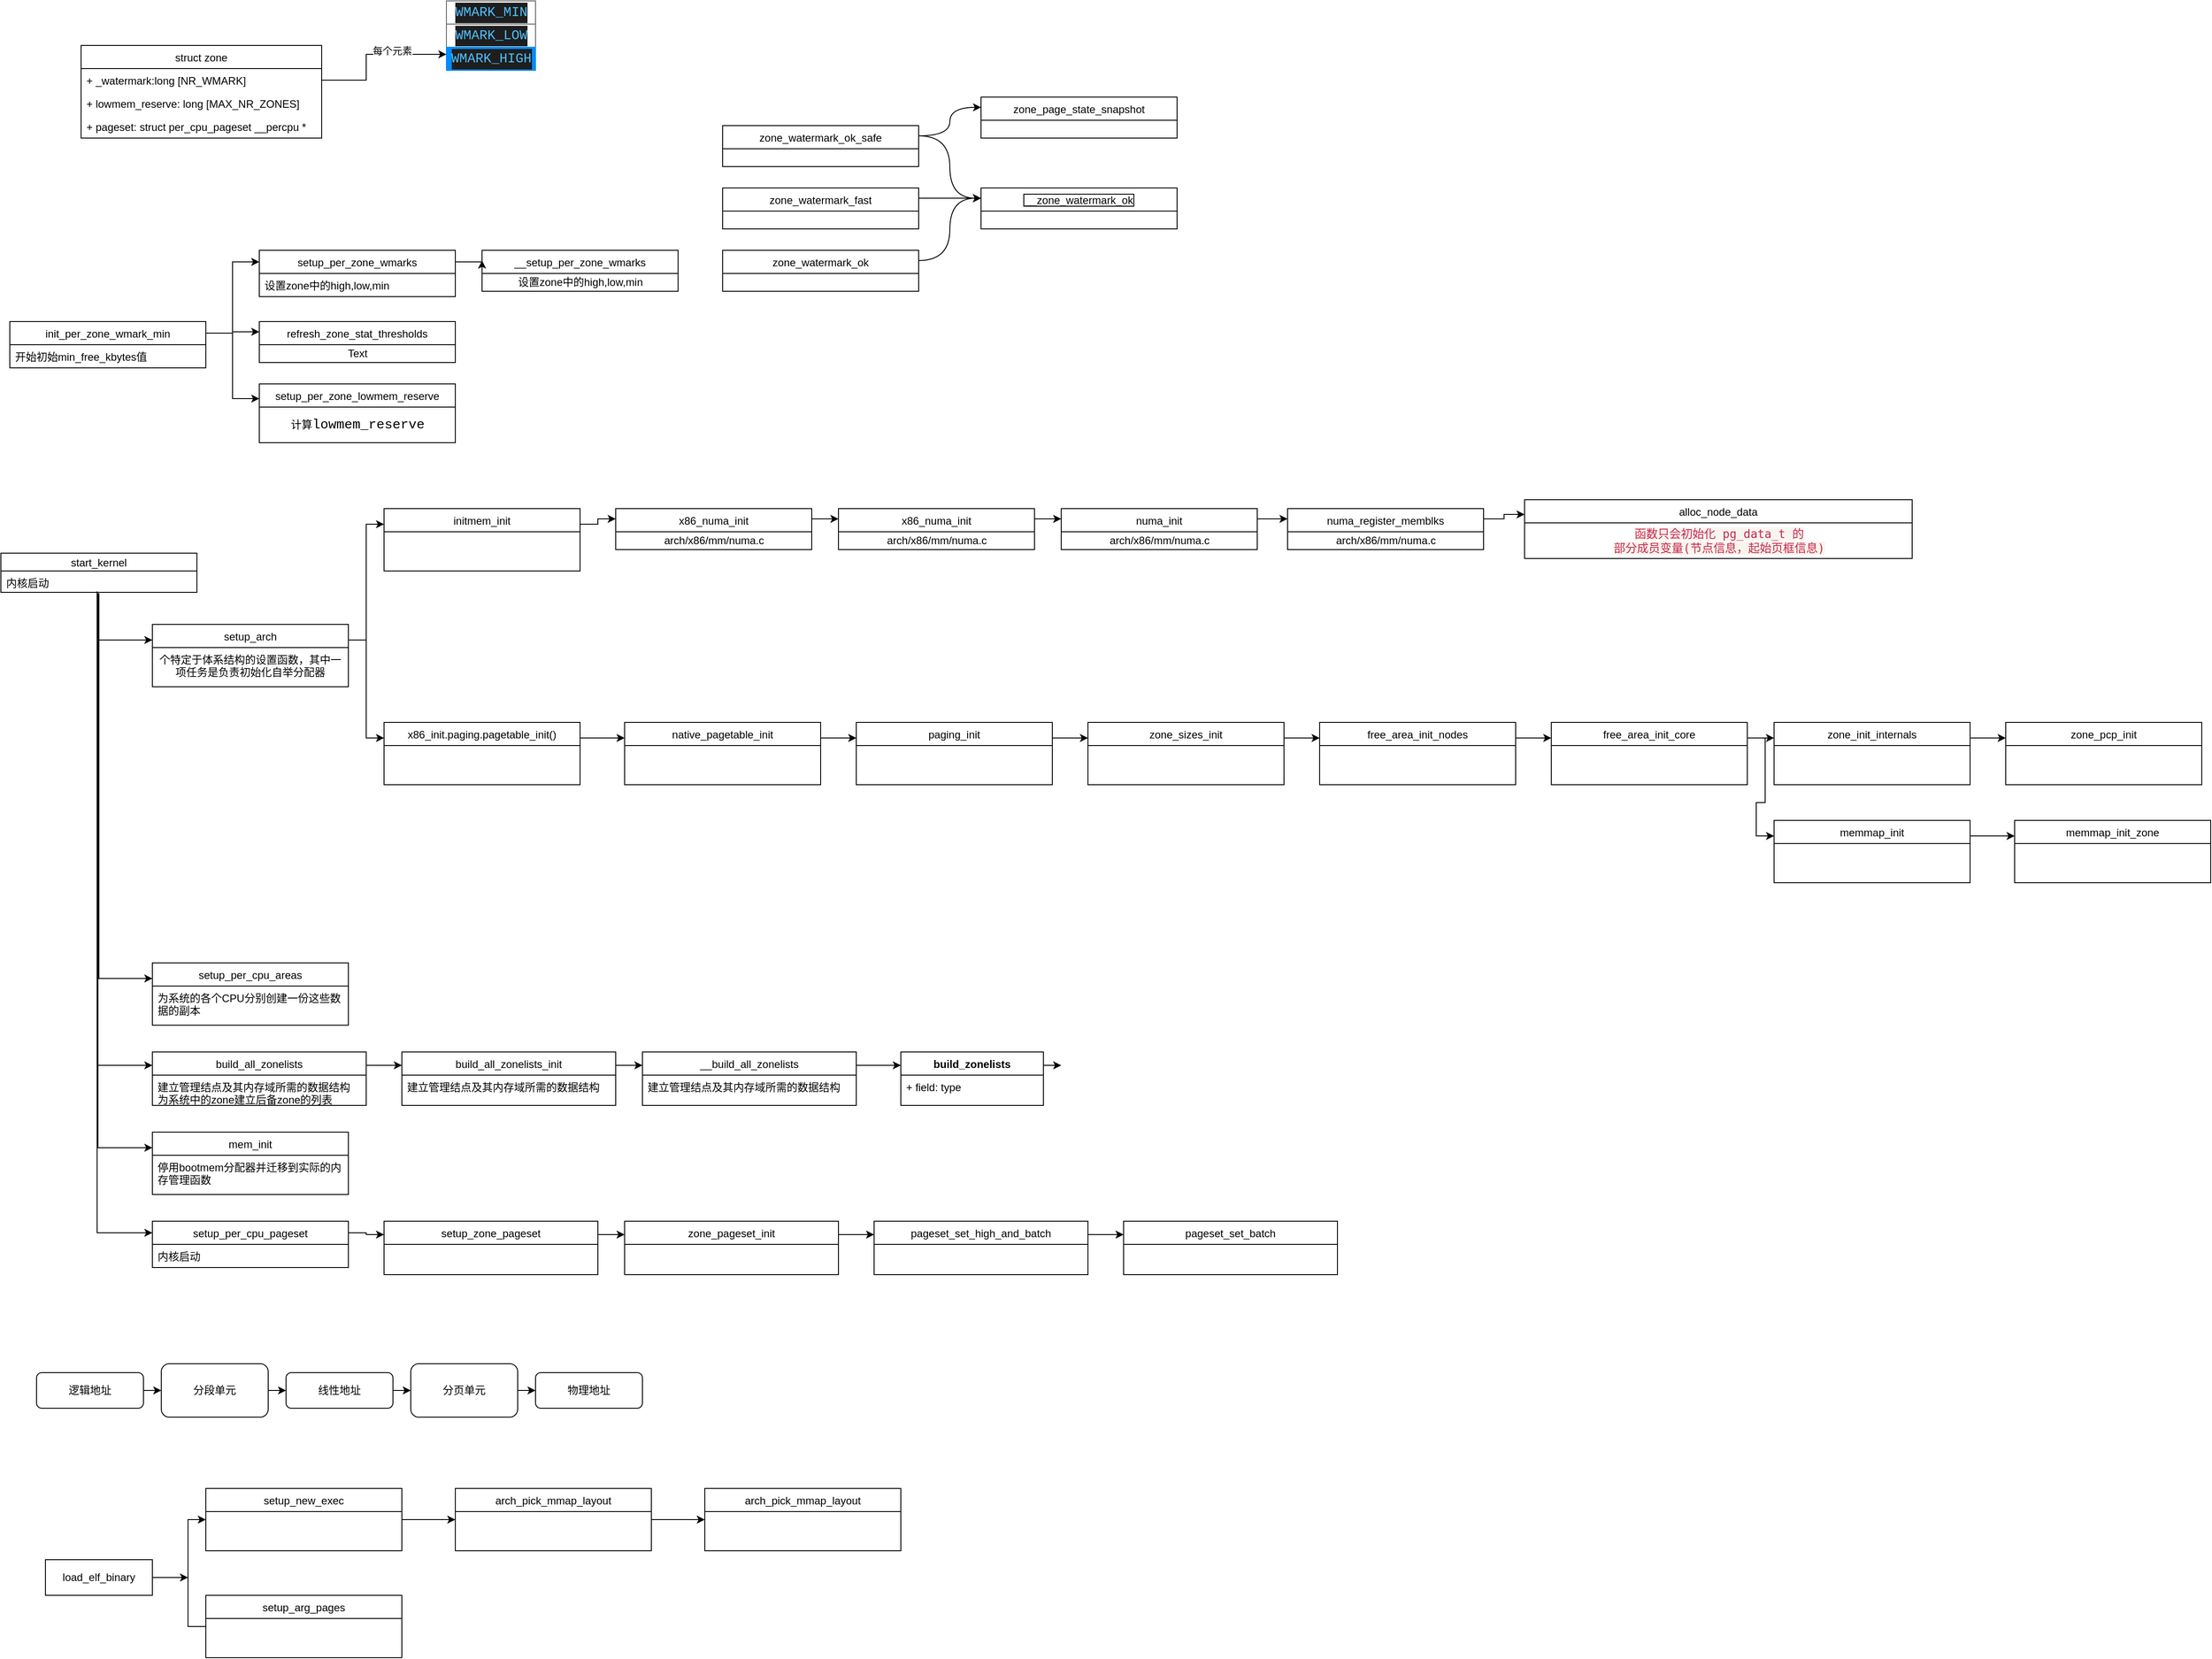 <mxfile version="13.10.2" type="github">
  <diagram id="6hGFLwfOUW9BJ-s0fimq" name="Page-1">
    <mxGraphModel dx="1725" dy="639" grid="1" gridSize="10" guides="1" tooltips="1" connect="1" arrows="1" fold="1" page="1" pageScale="1" pageWidth="827" pageHeight="1169" math="0" shadow="0">
      <root>
        <mxCell id="0" />
        <mxCell id="1" parent="0" />
        <mxCell id="3" value="&lt;meta http-equiv=&quot;Content-Type&quot; content=&quot;text/html; charset=utf-8&quot;&gt;&#xa;  &lt;title&gt;&lt;/title&gt;&#xa; &#xa; &#xa;  &lt;div class=&quot;page&quot; title=&quot;Page 127&quot;&gt;&#xa;   &#xa;   &#xa;  &lt;/div&gt;" style="text;whiteSpace=wrap;html=1;" parent="1" vertex="1">
          <mxGeometry x="300" y="340" width="30" height="110" as="geometry" />
        </mxCell>
        <mxCell id="92" value="" style="strokeWidth=1;shadow=0;dashed=0;align=center;html=1;shape=mxgraph.mockup.containers.rrect;rSize=0;strokeColor=#666666;" parent="1" vertex="1">
          <mxGeometry x="490" y="70" width="100" height="76" as="geometry" />
        </mxCell>
        <mxCell id="93" value="&lt;div style=&quot;color: rgb(212 , 212 , 212) ; background-color: rgb(30 , 30 , 30) ; font-family: &amp;#34;menlo&amp;#34; , &amp;#34;monaco&amp;#34; , &amp;#34;courier new&amp;#34; , monospace ; font-weight: normal ; font-size: 15px ; line-height: 23px&quot;&gt;&lt;span style=&quot;color: #4fc1ff&quot;&gt;WMARK_MIN&lt;/span&gt;&lt;/div&gt;" style="strokeColor=inherit;fillColor=inherit;gradientColor=inherit;strokeWidth=1;shadow=0;dashed=0;align=center;html=1;shape=mxgraph.mockup.containers.rrect;rSize=0;fontSize=17;fontColor=#666666;fontStyle=1;resizeWidth=1;" parent="92" vertex="1">
          <mxGeometry width="100" height="26" relative="1" as="geometry" />
        </mxCell>
        <mxCell id="94" value="&lt;div style=&quot;color: rgb(212 , 212 , 212) ; background-color: rgb(30 , 30 , 30) ; font-family: &amp;#34;menlo&amp;#34; , &amp;#34;monaco&amp;#34; , &amp;#34;courier new&amp;#34; , monospace ; font-weight: normal ; font-size: 15px ; line-height: 23px&quot;&gt;&lt;span style=&quot;color: #4fc1ff&quot;&gt;WMARK_LOW&lt;/span&gt;&lt;/div&gt;" style="strokeColor=inherit;fillColor=inherit;gradientColor=inherit;strokeWidth=1;shadow=0;dashed=0;align=center;html=1;shape=mxgraph.mockup.containers.rrect;rSize=0;fontSize=17;fontColor=#666666;fontStyle=1;resizeWidth=1;" parent="92" vertex="1">
          <mxGeometry width="100" height="26" relative="1" as="geometry">
            <mxPoint y="26" as="offset" />
          </mxGeometry>
        </mxCell>
        <mxCell id="95" value="&lt;div style=&quot;color: rgb(212 , 212 , 212) ; background-color: rgb(30 , 30 , 30) ; font-family: &amp;#34;menlo&amp;#34; , &amp;#34;monaco&amp;#34; , &amp;#34;courier new&amp;#34; , monospace ; font-weight: normal ; font-size: 15px ; line-height: 23px&quot;&gt;&lt;span style=&quot;color: #4fc1ff&quot;&gt;WMARK_HIGH&lt;/span&gt;&lt;/div&gt;" style="strokeWidth=1;shadow=0;dashed=0;align=center;html=1;shape=mxgraph.mockup.containers.rrect;rSize=0;fontSize=17;fontColor=#ffffff;fontStyle=1;fillColor=#008cff;strokeColor=#008cff;resizeWidth=1;" parent="92" vertex="1">
          <mxGeometry width="100" height="26" relative="1" as="geometry">
            <mxPoint y="52" as="offset" />
          </mxGeometry>
        </mxCell>
        <mxCell id="97" style="edgeStyle=orthogonalEdgeStyle;rounded=0;orthogonalLoop=1;jettySize=auto;html=1;exitX=1;exitY=0.5;exitDx=0;exitDy=0;" parent="1" source="89" target="92" edge="1">
          <mxGeometry relative="1" as="geometry">
            <Array as="points">
              <mxPoint x="400" y="159" />
              <mxPoint x="400" y="130" />
            </Array>
          </mxGeometry>
        </mxCell>
        <mxCell id="98" value="每个元素" style="edgeLabel;html=1;align=center;verticalAlign=middle;resizable=0;points=[];" parent="97" vertex="1" connectable="0">
          <mxGeometry x="0.274" y="4" relative="1" as="geometry">
            <mxPoint as="offset" />
          </mxGeometry>
        </mxCell>
        <mxCell id="120" style="edgeStyle=orthogonalEdgeStyle;rounded=0;orthogonalLoop=1;jettySize=auto;html=1;exitX=1;exitY=0.25;exitDx=0;exitDy=0;entryX=0;entryY=0.25;entryDx=0;entryDy=0;" parent="1" source="111" target="118" edge="1">
          <mxGeometry relative="1" as="geometry" />
        </mxCell>
        <mxCell id="111" value="setup_per_zone_wmarks" style="swimlane;fontStyle=0;childLayout=stackLayout;horizontal=1;startSize=26;fillColor=none;horizontalStack=0;resizeParent=1;resizeParentMax=0;resizeLast=0;collapsible=1;marginBottom=0;" parent="1" vertex="1">
          <mxGeometry x="280" y="350" width="220" height="52" as="geometry" />
        </mxCell>
        <mxCell id="112" value="设置zone中的high,low,min" style="text;strokeColor=none;fillColor=none;align=left;verticalAlign=top;spacingLeft=4;spacingRight=4;overflow=hidden;rotatable=0;points=[[0,0.5],[1,0.5]];portConstraint=eastwest;" parent="111" vertex="1">
          <mxGeometry y="26" width="220" height="26" as="geometry" />
        </mxCell>
        <mxCell id="107" value="refresh_zone_stat_thresholds" style="swimlane;fontStyle=0;childLayout=stackLayout;horizontal=1;startSize=26;fillColor=none;horizontalStack=0;resizeParent=1;resizeParentMax=0;resizeLast=0;collapsible=1;marginBottom=0;" parent="1" vertex="1">
          <mxGeometry x="280" y="430" width="220" height="46" as="geometry" />
        </mxCell>
        <mxCell id="122" value="Text" style="text;html=1;align=center;verticalAlign=middle;resizable=0;points=[];autosize=1;" parent="107" vertex="1">
          <mxGeometry y="26" width="220" height="20" as="geometry" />
        </mxCell>
        <mxCell id="109" value="setup_per_zone_lowmem_reserve" style="swimlane;fontStyle=0;childLayout=stackLayout;horizontal=1;startSize=26;fillColor=none;horizontalStack=0;resizeParent=1;resizeParentMax=0;resizeLast=0;collapsible=1;marginBottom=0;" parent="1" vertex="1">
          <mxGeometry x="280" y="500" width="220" height="66" as="geometry" />
        </mxCell>
        <mxCell id="123" value="&lt;p&gt;计算&lt;span style=&quot;font-family: &amp;#34;menlo&amp;#34; , &amp;#34;monaco&amp;#34; , &amp;#34;courier new&amp;#34; , monospace ; font-size: 15px ; background-color: rgb(255 , 255 , 255)&quot;&gt;lowmem_reserve&lt;/span&gt;&lt;/p&gt;" style="text;html=1;align=center;verticalAlign=middle;resizable=0;points=[];autosize=1;" parent="109" vertex="1">
          <mxGeometry y="26" width="220" height="40" as="geometry" />
        </mxCell>
        <mxCell id="115" style="edgeStyle=orthogonalEdgeStyle;rounded=0;orthogonalLoop=1;jettySize=auto;html=1;exitX=1;exitY=0.25;exitDx=0;exitDy=0;entryX=0;entryY=0.25;entryDx=0;entryDy=0;" parent="1" source="103" target="109" edge="1">
          <mxGeometry relative="1" as="geometry" />
        </mxCell>
        <mxCell id="116" style="edgeStyle=orthogonalEdgeStyle;rounded=0;orthogonalLoop=1;jettySize=auto;html=1;exitX=1;exitY=0.25;exitDx=0;exitDy=0;entryX=0;entryY=0.25;entryDx=0;entryDy=0;" parent="1" source="103" target="107" edge="1">
          <mxGeometry relative="1" as="geometry" />
        </mxCell>
        <mxCell id="117" style="edgeStyle=orthogonalEdgeStyle;rounded=0;orthogonalLoop=1;jettySize=auto;html=1;exitX=1;exitY=0.25;exitDx=0;exitDy=0;entryX=0;entryY=0.25;entryDx=0;entryDy=0;" parent="1" source="103" target="111" edge="1">
          <mxGeometry relative="1" as="geometry" />
        </mxCell>
        <mxCell id="103" value="init_per_zone_wmark_min" style="swimlane;fontStyle=0;childLayout=stackLayout;horizontal=1;startSize=26;fillColor=none;horizontalStack=0;resizeParent=1;resizeParentMax=0;resizeLast=0;collapsible=1;marginBottom=0;" parent="1" vertex="1">
          <mxGeometry y="430" width="220" height="52" as="geometry" />
        </mxCell>
        <mxCell id="104" value="开始初始min_free_kbytes值" style="text;strokeColor=none;fillColor=none;align=left;verticalAlign=top;spacingLeft=4;spacingRight=4;overflow=hidden;rotatable=0;points=[[0,0.5],[1,0.5]];portConstraint=eastwest;" parent="103" vertex="1">
          <mxGeometry y="26" width="220" height="26" as="geometry" />
        </mxCell>
        <mxCell id="118" value="__setup_per_zone_wmarks" style="swimlane;fontStyle=0;childLayout=stackLayout;horizontal=1;startSize=26;fillColor=none;horizontalStack=0;resizeParent=1;resizeParentMax=0;resizeLast=0;collapsible=1;marginBottom=0;" parent="1" vertex="1">
          <mxGeometry x="530" y="350" width="220" height="46" as="geometry" />
        </mxCell>
        <mxCell id="121" value="&lt;span style=&quot;text-align: left&quot;&gt;设置zone中的high,low,min&lt;/span&gt;" style="text;html=1;align=center;verticalAlign=middle;resizable=0;points=[];autosize=1;" parent="118" vertex="1">
          <mxGeometry y="26" width="220" height="20" as="geometry" />
        </mxCell>
        <mxCell id="88" value="struct zone" style="swimlane;fontStyle=0;childLayout=stackLayout;horizontal=1;startSize=26;fillColor=none;horizontalStack=0;resizeParent=1;resizeParentMax=0;resizeLast=0;collapsible=1;marginBottom=0;" parent="1" vertex="1">
          <mxGeometry x="80" y="120" width="270" height="104" as="geometry" />
        </mxCell>
        <mxCell id="89" value="+ _watermark:long [NR_WMARK]&#xa;&#xa;" style="text;strokeColor=none;fillColor=none;align=left;verticalAlign=top;spacingLeft=4;spacingRight=4;overflow=hidden;rotatable=0;points=[[0,0.5],[1,0.5]];portConstraint=eastwest;" parent="88" vertex="1">
          <mxGeometry y="26" width="270" height="26" as="geometry" />
        </mxCell>
        <mxCell id="90" value="+ lowmem_reserve: long [MAX_NR_ZONES]" style="text;strokeColor=none;fillColor=none;align=left;verticalAlign=top;spacingLeft=4;spacingRight=4;overflow=hidden;rotatable=0;points=[[0,0.5],[1,0.5]];portConstraint=eastwest;" parent="88" vertex="1">
          <mxGeometry y="52" width="270" height="26" as="geometry" />
        </mxCell>
        <mxCell id="91" value="+ pageset: struct per_cpu_pageset __percpu *" style="text;strokeColor=none;fillColor=none;align=left;verticalAlign=top;spacingLeft=4;spacingRight=4;overflow=hidden;rotatable=0;points=[[0,0.5],[1,0.5]];portConstraint=eastwest;" parent="88" vertex="1">
          <mxGeometry y="78" width="270" height="26" as="geometry" />
        </mxCell>
        <mxCell id="162" style="edgeStyle=orthogonalEdgeStyle;rounded=0;orthogonalLoop=1;jettySize=auto;html=1;exitX=0.491;exitY=1.167;exitDx=0;exitDy=0;entryX=0;entryY=0.25;entryDx=0;entryDy=0;exitPerimeter=0;" parent="1" source="139" target="146" edge="1">
          <mxGeometry relative="1" as="geometry">
            <mxPoint y="720" as="sourcePoint" />
            <Array as="points">
              <mxPoint x="98" y="1453" />
            </Array>
          </mxGeometry>
        </mxCell>
        <mxCell id="157" style="edgeStyle=orthogonalEdgeStyle;rounded=0;orthogonalLoop=1;jettySize=auto;html=1;exitX=0.491;exitY=0.958;exitDx=0;exitDy=0;entryX=0;entryY=0.25;entryDx=0;entryDy=0;exitPerimeter=0;" parent="1" source="139" target="152" edge="1">
          <mxGeometry relative="1" as="geometry" />
        </mxCell>
        <mxCell id="159" style="edgeStyle=orthogonalEdgeStyle;rounded=0;orthogonalLoop=1;jettySize=auto;html=1;exitX=0.5;exitY=1.042;exitDx=0;exitDy=0;entryX=0;entryY=0.25;entryDx=0;entryDy=0;exitPerimeter=0;" parent="1" source="139" target="140" edge="1">
          <mxGeometry relative="1" as="geometry" />
        </mxCell>
        <mxCell id="160" style="edgeStyle=orthogonalEdgeStyle;rounded=0;orthogonalLoop=1;jettySize=auto;html=1;exitX=0.491;exitY=1.042;exitDx=0;exitDy=0;entryX=0;entryY=0.25;entryDx=0;entryDy=0;exitPerimeter=0;" parent="1" source="139" target="150" edge="1">
          <mxGeometry relative="1" as="geometry" />
        </mxCell>
        <mxCell id="161" style="edgeStyle=orthogonalEdgeStyle;rounded=0;orthogonalLoop=1;jettySize=auto;html=1;exitX=0.495;exitY=1.042;exitDx=0;exitDy=0;entryX=0;entryY=0.25;entryDx=0;entryDy=0;exitPerimeter=0;" parent="1" source="139" target="148" edge="1">
          <mxGeometry relative="1" as="geometry" />
        </mxCell>
        <mxCell id="138" value="start_kernel" style="swimlane;fontStyle=0;childLayout=stackLayout;horizontal=1;startSize=20;fillColor=none;horizontalStack=0;resizeParent=1;resizeParentMax=0;resizeLast=0;collapsible=1;marginBottom=0;" parent="1" vertex="1">
          <mxGeometry x="-10" y="690" width="220" height="44" as="geometry" />
        </mxCell>
        <mxCell id="139" value="内核启动" style="text;strokeColor=none;fillColor=none;align=left;verticalAlign=top;spacingLeft=4;spacingRight=4;overflow=hidden;rotatable=0;points=[[0,0.5],[1,0.5]];portConstraint=eastwest;" parent="138" vertex="1">
          <mxGeometry y="20" width="220" height="24" as="geometry" />
        </mxCell>
        <mxCell id="175" style="edgeStyle=orthogonalEdgeStyle;rounded=0;orthogonalLoop=1;jettySize=auto;html=1;exitX=1;exitY=0.25;exitDx=0;exitDy=0;entryX=0;entryY=0.25;entryDx=0;entryDy=0;" parent="1" source="150" target="172" edge="1">
          <mxGeometry relative="1" as="geometry" />
        </mxCell>
        <mxCell id="171" style="edgeStyle=orthogonalEdgeStyle;rounded=0;orthogonalLoop=1;jettySize=auto;html=1;exitX=1;exitY=0.25;exitDx=0;exitDy=0;entryX=0;entryY=0.25;entryDx=0;entryDy=0;" parent="1" source="169" target="164" edge="1">
          <mxGeometry relative="1" as="geometry" />
        </mxCell>
        <mxCell id="174" style="edgeStyle=orthogonalEdgeStyle;rounded=0;orthogonalLoop=1;jettySize=auto;html=1;exitX=1;exitY=0.25;exitDx=0;exitDy=0;entryX=0;entryY=0.25;entryDx=0;entryDy=0;" parent="1" source="172" target="169" edge="1">
          <mxGeometry relative="1" as="geometry" />
        </mxCell>
        <mxCell id="178" style="edgeStyle=orthogonalEdgeStyle;rounded=0;orthogonalLoop=1;jettySize=auto;html=1;exitX=1;exitY=0.25;exitDx=0;exitDy=0;entryX=0;entryY=0.25;entryDx=0;entryDy=0;" parent="1" source="164" edge="1">
          <mxGeometry relative="1" as="geometry">
            <mxPoint x="1180" y="1265" as="targetPoint" />
          </mxGeometry>
        </mxCell>
        <mxCell id="185" style="edgeStyle=orthogonalEdgeStyle;rounded=0;orthogonalLoop=1;jettySize=auto;html=1;exitX=1;exitY=0.5;exitDx=0;exitDy=0;entryX=0;entryY=0.5;entryDx=0;entryDy=0;" parent="1" source="179" target="180" edge="1">
          <mxGeometry relative="1" as="geometry" />
        </mxCell>
        <mxCell id="197" style="edgeStyle=orthogonalEdgeStyle;rounded=0;orthogonalLoop=1;jettySize=auto;html=1;exitX=1;exitY=0.25;exitDx=0;exitDy=0;entryX=0;entryY=0.25;entryDx=0;entryDy=0;" parent="1" source="152" target="195" edge="1">
          <mxGeometry relative="1" as="geometry" />
        </mxCell>
        <mxCell id="213" style="edgeStyle=orthogonalEdgeStyle;rounded=0;orthogonalLoop=1;jettySize=auto;html=1;exitX=1;exitY=0.25;exitDx=0;exitDy=0;entryX=0;entryY=0.25;entryDx=0;entryDy=0;" parent="1" source="152" target="212" edge="1">
          <mxGeometry relative="1" as="geometry" />
        </mxCell>
        <mxCell id="152" value="setup_arch" style="swimlane;fontStyle=0;childLayout=stackLayout;horizontal=1;startSize=26;fillColor=none;horizontalStack=0;resizeParent=1;resizeParentMax=0;resizeLast=0;collapsible=1;marginBottom=0;" parent="1" vertex="1">
          <mxGeometry x="160" y="770" width="220" height="70" as="geometry" />
        </mxCell>
        <mxCell id="153" value="个特定于体系结构的设置函数，其中一项任务是负责初始化自举分配器&#xa;" style="text;strokeColor=none;fillColor=none;align=center;verticalAlign=top;spacingLeft=4;spacingRight=4;overflow=hidden;rotatable=0;points=[[0,0.5],[1,0.5]];portConstraint=eastwest;whiteSpace=wrap;" parent="152" vertex="1">
          <mxGeometry y="26" width="220" height="44" as="geometry" />
        </mxCell>
        <mxCell id="199" style="edgeStyle=orthogonalEdgeStyle;rounded=0;orthogonalLoop=1;jettySize=auto;html=1;exitX=1;exitY=0.25;exitDx=0;exitDy=0;entryX=0;entryY=0.25;entryDx=0;entryDy=0;" parent="1" source="195" target="198" edge="1">
          <mxGeometry relative="1" as="geometry" />
        </mxCell>
        <mxCell id="230" style="edgeStyle=orthogonalEdgeStyle;rounded=0;orthogonalLoop=1;jettySize=auto;html=1;exitX=1;exitY=0.25;exitDx=0;exitDy=0;entryX=0;entryY=0.25;entryDx=0;entryDy=0;" parent="1" source="222" target="227" edge="1">
          <mxGeometry relative="1" as="geometry" />
        </mxCell>
        <mxCell id="222" value="numa_init" style="swimlane;fontStyle=0;childLayout=stackLayout;horizontal=1;startSize=26;fillColor=none;horizontalStack=0;resizeParent=1;resizeParentMax=0;resizeLast=0;collapsible=1;marginBottom=0;" parent="1" vertex="1">
          <mxGeometry x="1180" y="640" width="220" height="46" as="geometry" />
        </mxCell>
        <mxCell id="223" value="arch/x86/mm/numa.c" style="text;html=1;align=center;verticalAlign=middle;resizable=0;points=[];autosize=1;" parent="222" vertex="1">
          <mxGeometry y="26" width="220" height="20" as="geometry" />
        </mxCell>
        <mxCell id="229" style="edgeStyle=orthogonalEdgeStyle;rounded=0;orthogonalLoop=1;jettySize=auto;html=1;exitX=1;exitY=0.25;exitDx=0;exitDy=0;entryX=0;entryY=0.25;entryDx=0;entryDy=0;" parent="1" source="227" target="225" edge="1">
          <mxGeometry relative="1" as="geometry" />
        </mxCell>
        <mxCell id="227" value="numa_register_memblks" style="swimlane;fontStyle=0;childLayout=stackLayout;horizontal=1;startSize=26;fillColor=none;horizontalStack=0;resizeParent=1;resizeParentMax=0;resizeLast=0;collapsible=1;marginBottom=0;" parent="1" vertex="1">
          <mxGeometry x="1434" y="640" width="220" height="46" as="geometry" />
        </mxCell>
        <mxCell id="228" value="arch/x86/mm/numa.c" style="text;html=1;align=center;verticalAlign=middle;resizable=0;points=[];autosize=1;" parent="227" vertex="1">
          <mxGeometry y="26" width="220" height="20" as="geometry" />
        </mxCell>
        <mxCell id="225" value="alloc_node_data" style="swimlane;fontStyle=0;childLayout=stackLayout;horizontal=1;startSize=26;fillColor=none;horizontalStack=0;resizeParent=1;resizeParentMax=0;resizeLast=0;collapsible=1;marginBottom=0;" parent="1" vertex="1">
          <mxGeometry x="1700" y="630" width="435" height="66" as="geometry" />
        </mxCell>
        <mxCell id="226" value="&lt;font color=&quot;#c7254e&quot; face=&quot;consolas, monaco, menlo, monospace&quot;&gt;&lt;span style=&quot;font-size: 13px ; background-color: rgb(248 , 245 , 236)&quot;&gt;函数只会初始化 pg_data_t 的&lt;br&gt;部分成员变量(节点信息，起始页框信息)&lt;/span&gt;&lt;/font&gt;" style="text;html=1;align=center;verticalAlign=middle;resizable=0;points=[];autosize=1;" parent="225" vertex="1">
          <mxGeometry y="26" width="435" height="40" as="geometry" />
        </mxCell>
        <mxCell id="179" value="逻辑地址" style="rounded=1;whiteSpace=wrap;html=1;" parent="1" vertex="1">
          <mxGeometry x="30" y="1610" width="120" height="40" as="geometry" />
        </mxCell>
        <mxCell id="186" style="edgeStyle=orthogonalEdgeStyle;rounded=0;orthogonalLoop=1;jettySize=auto;html=1;exitX=1;exitY=0.5;exitDx=0;exitDy=0;entryX=0;entryY=0.5;entryDx=0;entryDy=0;" parent="1" source="180" target="181" edge="1">
          <mxGeometry relative="1" as="geometry" />
        </mxCell>
        <mxCell id="180" value="分段单元" style="rounded=1;whiteSpace=wrap;html=1;" parent="1" vertex="1">
          <mxGeometry x="170" y="1600" width="120" height="60" as="geometry" />
        </mxCell>
        <mxCell id="187" style="edgeStyle=orthogonalEdgeStyle;rounded=0;orthogonalLoop=1;jettySize=auto;html=1;exitX=1;exitY=0.5;exitDx=0;exitDy=0;entryX=0;entryY=0.5;entryDx=0;entryDy=0;" parent="1" source="181" target="182" edge="1">
          <mxGeometry relative="1" as="geometry" />
        </mxCell>
        <mxCell id="181" value="线性地址" style="rounded=1;whiteSpace=wrap;html=1;" parent="1" vertex="1">
          <mxGeometry x="310" y="1610" width="120" height="40" as="geometry" />
        </mxCell>
        <mxCell id="188" style="edgeStyle=orthogonalEdgeStyle;rounded=0;orthogonalLoop=1;jettySize=auto;html=1;exitX=1;exitY=0.5;exitDx=0;exitDy=0;entryX=0;entryY=0.5;entryDx=0;entryDy=0;" parent="1" source="182" target="183" edge="1">
          <mxGeometry relative="1" as="geometry" />
        </mxCell>
        <mxCell id="182" value="分页单元" style="rounded=1;whiteSpace=wrap;html=1;" parent="1" vertex="1">
          <mxGeometry x="450" y="1600" width="120" height="60" as="geometry" />
        </mxCell>
        <mxCell id="183" value="物理地址" style="rounded=1;whiteSpace=wrap;html=1;" parent="1" vertex="1">
          <mxGeometry x="590" y="1610" width="120" height="40" as="geometry" />
        </mxCell>
        <mxCell id="201" style="edgeStyle=orthogonalEdgeStyle;rounded=0;orthogonalLoop=1;jettySize=auto;html=1;exitX=1;exitY=0.25;exitDx=0;exitDy=0;entryX=0;entryY=0.25;entryDx=0;entryDy=0;" parent="1" source="198" target="200" edge="1">
          <mxGeometry relative="1" as="geometry" />
        </mxCell>
        <mxCell id="203" style="edgeStyle=orthogonalEdgeStyle;rounded=0;orthogonalLoop=1;jettySize=auto;html=1;exitX=1;exitY=0.25;exitDx=0;exitDy=0;entryX=0;entryY=0.25;entryDx=0;entryDy=0;" parent="1" source="200" target="202" edge="1">
          <mxGeometry relative="1" as="geometry" />
        </mxCell>
        <mxCell id="205" style="edgeStyle=orthogonalEdgeStyle;rounded=0;orthogonalLoop=1;jettySize=auto;html=1;exitX=1;exitY=0.25;exitDx=0;exitDy=0;entryX=0;entryY=0.25;entryDx=0;entryDy=0;" parent="1" source="202" target="204" edge="1">
          <mxGeometry relative="1" as="geometry" />
        </mxCell>
        <mxCell id="207" style="edgeStyle=orthogonalEdgeStyle;rounded=0;orthogonalLoop=1;jettySize=auto;html=1;exitX=1;exitY=0.25;exitDx=0;exitDy=0;entryX=0;entryY=0.25;entryDx=0;entryDy=0;" parent="1" source="204" target="206" edge="1">
          <mxGeometry relative="1" as="geometry" />
        </mxCell>
        <mxCell id="209" style="edgeStyle=orthogonalEdgeStyle;rounded=0;orthogonalLoop=1;jettySize=auto;html=1;exitX=1;exitY=0.25;exitDx=0;exitDy=0;entryX=0;entryY=0.25;entryDx=0;entryDy=0;" parent="1" source="206" target="208" edge="1">
          <mxGeometry relative="1" as="geometry" />
        </mxCell>
        <mxCell id="211" style="edgeStyle=orthogonalEdgeStyle;rounded=0;orthogonalLoop=1;jettySize=auto;html=1;exitX=1;exitY=0.25;exitDx=0;exitDy=0;entryX=0;entryY=0.25;entryDx=0;entryDy=0;" parent="1" source="208" target="210" edge="1">
          <mxGeometry relative="1" as="geometry" />
        </mxCell>
        <mxCell id="233" style="edgeStyle=orthogonalEdgeStyle;rounded=0;orthogonalLoop=1;jettySize=auto;html=1;exitX=1;exitY=0.25;exitDx=0;exitDy=0;entryX=0;entryY=0.25;entryDx=0;entryDy=0;" parent="1" source="146" target="231" edge="1">
          <mxGeometry relative="1" as="geometry" />
        </mxCell>
        <mxCell id="146" value="setup_per_cpu_pageset" style="swimlane;fontStyle=0;childLayout=stackLayout;horizontal=1;startSize=26;fillColor=none;horizontalStack=0;resizeParent=1;resizeParentMax=0;resizeLast=0;collapsible=1;marginBottom=0;" parent="1" vertex="1">
          <mxGeometry x="160" y="1440" width="220" height="52" as="geometry" />
        </mxCell>
        <mxCell id="147" value="内核启动" style="text;strokeColor=none;fillColor=none;align=left;verticalAlign=top;spacingLeft=4;spacingRight=4;overflow=hidden;rotatable=0;points=[[0,0.5],[1,0.5]];portConstraint=eastwest;" parent="146" vertex="1">
          <mxGeometry y="26" width="220" height="26" as="geometry" />
        </mxCell>
        <mxCell id="148" value="mem_init" style="swimlane;fontStyle=0;childLayout=stackLayout;horizontal=1;startSize=26;fillColor=none;horizontalStack=0;resizeParent=1;resizeParentMax=0;resizeLast=0;collapsible=1;marginBottom=0;" parent="1" vertex="1">
          <mxGeometry x="160" y="1340" width="220" height="70" as="geometry" />
        </mxCell>
        <mxCell id="149" value="停用bootmem分配器并迁移到实际的内存管理函数" style="text;strokeColor=none;fillColor=none;align=left;verticalAlign=top;spacingLeft=4;spacingRight=4;overflow=hidden;rotatable=0;points=[[0,0.5],[1,0.5]];portConstraint=eastwest;whiteSpace=wrap;" parent="148" vertex="1">
          <mxGeometry y="26" width="220" height="44" as="geometry" />
        </mxCell>
        <mxCell id="150" value="build_all_zonelists" style="swimlane;fontStyle=0;childLayout=stackLayout;horizontal=1;startSize=26;fillColor=none;horizontalStack=0;resizeParent=1;resizeParentMax=0;resizeLast=0;collapsible=1;marginBottom=0;" parent="1" vertex="1">
          <mxGeometry x="160" y="1250" width="240" height="60" as="geometry" />
        </mxCell>
        <mxCell id="151" value="建立管理结点及其内存域所需的数据结构&#xa;为系统中的zone建立后备zone的列表&#xa;  " style="text;strokeColor=none;fillColor=none;align=left;verticalAlign=top;spacingLeft=4;spacingRight=4;overflow=hidden;rotatable=0;points=[[0,0.5],[1,0.5]];portConstraint=eastwest;" parent="150" vertex="1">
          <mxGeometry y="26" width="240" height="34" as="geometry" />
        </mxCell>
        <mxCell id="172" value="build_all_zonelists_init" style="swimlane;fontStyle=0;childLayout=stackLayout;horizontal=1;startSize=26;fillColor=none;horizontalStack=0;resizeParent=1;resizeParentMax=0;resizeLast=0;collapsible=1;marginBottom=0;" parent="1" vertex="1">
          <mxGeometry x="440" y="1250" width="240" height="60" as="geometry" />
        </mxCell>
        <mxCell id="173" value="建立管理结点及其内存域所需的数据结构&#xa;  " style="text;strokeColor=none;fillColor=none;align=left;verticalAlign=top;spacingLeft=4;spacingRight=4;overflow=hidden;rotatable=0;points=[[0,0.5],[1,0.5]];portConstraint=eastwest;" parent="172" vertex="1">
          <mxGeometry y="26" width="240" height="34" as="geometry" />
        </mxCell>
        <mxCell id="169" value="__build_all_zonelists" style="swimlane;fontStyle=0;childLayout=stackLayout;horizontal=1;startSize=26;fillColor=none;horizontalStack=0;resizeParent=1;resizeParentMax=0;resizeLast=0;collapsible=1;marginBottom=0;" parent="1" vertex="1">
          <mxGeometry x="710" y="1250" width="240" height="60" as="geometry" />
        </mxCell>
        <mxCell id="170" value="建立管理结点及其内存域所需的数据结构&#xa;  " style="text;strokeColor=none;fillColor=none;align=left;verticalAlign=top;spacingLeft=4;spacingRight=4;overflow=hidden;rotatable=0;points=[[0,0.5],[1,0.5]];portConstraint=eastwest;" parent="169" vertex="1">
          <mxGeometry y="26" width="240" height="34" as="geometry" />
        </mxCell>
        <mxCell id="164" value="build_zonelists" style="swimlane;fontStyle=1;align=center;verticalAlign=top;childLayout=stackLayout;horizontal=1;startSize=26;horizontalStack=0;resizeParent=1;resizeParentMax=0;resizeLast=0;collapsible=1;marginBottom=0;" parent="1" vertex="1">
          <mxGeometry x="1000" y="1250" width="160" height="60" as="geometry" />
        </mxCell>
        <mxCell id="165" value="+ field: type" style="text;strokeColor=none;fillColor=none;align=left;verticalAlign=top;spacingLeft=4;spacingRight=4;overflow=hidden;rotatable=0;points=[[0,0.5],[1,0.5]];portConstraint=eastwest;" parent="164" vertex="1">
          <mxGeometry y="26" width="160" height="34" as="geometry" />
        </mxCell>
        <mxCell id="140" value="setup_per_cpu_areas" style="swimlane;fontStyle=0;childLayout=stackLayout;horizontal=1;startSize=26;fillColor=none;horizontalStack=0;resizeParent=1;resizeParentMax=0;resizeLast=0;collapsible=1;marginBottom=0;" parent="1" vertex="1">
          <mxGeometry x="160" y="1150" width="220" height="70" as="geometry" />
        </mxCell>
        <mxCell id="141" value="为系统的各个CPU分别创建一份这些数据的副本" style="text;strokeColor=none;fillColor=none;align=left;verticalAlign=top;spacingLeft=4;spacingRight=4;overflow=hidden;rotatable=0;points=[[0,0.5],[1,0.5]];portConstraint=eastwest;whiteSpace=wrap;" parent="140" vertex="1">
          <mxGeometry y="26" width="220" height="44" as="geometry" />
        </mxCell>
        <mxCell id="198" value="native_pagetable_init" style="swimlane;fontStyle=0;childLayout=stackLayout;horizontal=1;startSize=26;fillColor=none;horizontalStack=0;resizeParent=1;resizeParentMax=0;resizeLast=0;collapsible=1;marginBottom=0;" parent="1" vertex="1">
          <mxGeometry x="690" y="880" width="220" height="70" as="geometry">
            <mxRectangle x="700" y="770" width="150" height="26" as="alternateBounds" />
          </mxGeometry>
        </mxCell>
        <mxCell id="200" value="paging_init" style="swimlane;fontStyle=0;childLayout=stackLayout;horizontal=1;startSize=26;fillColor=none;horizontalStack=0;resizeParent=1;resizeParentMax=0;resizeLast=0;collapsible=1;marginBottom=0;" parent="1" vertex="1">
          <mxGeometry x="950" y="880" width="220" height="70" as="geometry">
            <mxRectangle x="700" y="770" width="150" height="26" as="alternateBounds" />
          </mxGeometry>
        </mxCell>
        <mxCell id="202" value="zone_sizes_init" style="swimlane;fontStyle=0;childLayout=stackLayout;horizontal=1;startSize=26;fillColor=none;horizontalStack=0;resizeParent=1;resizeParentMax=0;resizeLast=0;collapsible=1;marginBottom=0;" parent="1" vertex="1">
          <mxGeometry x="1210" y="880" width="220" height="70" as="geometry">
            <mxRectangle x="700" y="770" width="150" height="26" as="alternateBounds" />
          </mxGeometry>
        </mxCell>
        <mxCell id="204" value="free_area_init_nodes" style="swimlane;fontStyle=0;childLayout=stackLayout;horizontal=1;startSize=26;fillColor=none;horizontalStack=0;resizeParent=1;resizeParentMax=0;resizeLast=0;collapsible=1;marginBottom=0;" parent="1" vertex="1">
          <mxGeometry x="1470" y="880" width="220" height="70" as="geometry">
            <mxRectangle x="700" y="770" width="150" height="26" as="alternateBounds" />
          </mxGeometry>
        </mxCell>
        <mxCell id="244" style="edgeStyle=orthogonalEdgeStyle;rounded=0;orthogonalLoop=1;jettySize=auto;html=1;exitX=1;exitY=0.25;exitDx=0;exitDy=0;entryX=0;entryY=0.25;entryDx=0;entryDy=0;" parent="1" source="206" target="243" edge="1">
          <mxGeometry relative="1" as="geometry" />
        </mxCell>
        <mxCell id="206" value="free_area_init_core" style="swimlane;fontStyle=0;childLayout=stackLayout;horizontal=1;startSize=26;fillColor=none;horizontalStack=0;resizeParent=1;resizeParentMax=0;resizeLast=0;collapsible=1;marginBottom=0;" parent="1" vertex="1">
          <mxGeometry x="1730" y="880" width="220" height="70" as="geometry">
            <mxRectangle x="700" y="770" width="150" height="26" as="alternateBounds" />
          </mxGeometry>
        </mxCell>
        <mxCell id="208" value="zone_init_internals" style="swimlane;fontStyle=0;childLayout=stackLayout;horizontal=1;startSize=26;fillColor=none;horizontalStack=0;resizeParent=1;resizeParentMax=0;resizeLast=0;collapsible=1;marginBottom=0;" parent="1" vertex="1">
          <mxGeometry x="1980" y="880" width="220" height="70" as="geometry">
            <mxRectangle x="700" y="770" width="150" height="26" as="alternateBounds" />
          </mxGeometry>
        </mxCell>
        <mxCell id="210" value="zone_pcp_init" style="swimlane;fontStyle=0;childLayout=stackLayout;horizontal=1;startSize=26;fillColor=none;horizontalStack=0;resizeParent=1;resizeParentMax=0;resizeLast=0;collapsible=1;marginBottom=0;" parent="1" vertex="1">
          <mxGeometry x="2240" y="880" width="220" height="70" as="geometry">
            <mxRectangle x="700" y="770" width="150" height="26" as="alternateBounds" />
          </mxGeometry>
        </mxCell>
        <mxCell id="195" value="x86_init.paging.pagetable_init()" style="swimlane;fontStyle=0;childLayout=stackLayout;horizontal=1;startSize=26;fillColor=none;horizontalStack=0;resizeParent=1;resizeParentMax=0;resizeLast=0;collapsible=1;marginBottom=0;" parent="1" vertex="1">
          <mxGeometry x="420" y="880" width="220" height="70" as="geometry" />
        </mxCell>
        <mxCell id="218" style="edgeStyle=orthogonalEdgeStyle;rounded=0;orthogonalLoop=1;jettySize=auto;html=1;exitX=1;exitY=0.25;exitDx=0;exitDy=0;entryX=0;entryY=0.25;entryDx=0;entryDy=0;" parent="1" source="212" target="215" edge="1">
          <mxGeometry relative="1" as="geometry" />
        </mxCell>
        <mxCell id="212" value="initmem_init" style="swimlane;fontStyle=0;childLayout=stackLayout;horizontal=1;startSize=26;fillColor=none;horizontalStack=0;resizeParent=1;resizeParentMax=0;resizeLast=0;collapsible=1;marginBottom=0;" parent="1" vertex="1">
          <mxGeometry x="420" y="640" width="220" height="70" as="geometry" />
        </mxCell>
        <mxCell id="221" style="edgeStyle=orthogonalEdgeStyle;rounded=0;orthogonalLoop=1;jettySize=auto;html=1;exitX=1;exitY=0.25;exitDx=0;exitDy=0;entryX=0;entryY=0.25;entryDx=0;entryDy=0;" parent="1" source="215" target="219" edge="1">
          <mxGeometry relative="1" as="geometry" />
        </mxCell>
        <mxCell id="215" value="x86_numa_init" style="swimlane;fontStyle=0;childLayout=stackLayout;horizontal=1;startSize=26;fillColor=none;horizontalStack=0;resizeParent=1;resizeParentMax=0;resizeLast=0;collapsible=1;marginBottom=0;" parent="1" vertex="1">
          <mxGeometry x="680" y="640" width="220" height="46" as="geometry" />
        </mxCell>
        <mxCell id="217" value="arch/x86/mm/numa.c" style="text;html=1;align=center;verticalAlign=middle;resizable=0;points=[];autosize=1;" parent="215" vertex="1">
          <mxGeometry y="26" width="220" height="20" as="geometry" />
        </mxCell>
        <mxCell id="224" style="edgeStyle=orthogonalEdgeStyle;rounded=0;orthogonalLoop=1;jettySize=auto;html=1;exitX=1;exitY=0.25;exitDx=0;exitDy=0;entryX=0;entryY=0.25;entryDx=0;entryDy=0;" parent="1" source="219" target="222" edge="1">
          <mxGeometry relative="1" as="geometry" />
        </mxCell>
        <mxCell id="219" value="x86_numa_init" style="swimlane;fontStyle=0;childLayout=stackLayout;horizontal=1;startSize=26;fillColor=none;horizontalStack=0;resizeParent=1;resizeParentMax=0;resizeLast=0;collapsible=1;marginBottom=0;" parent="1" vertex="1">
          <mxGeometry x="930" y="640" width="220" height="46" as="geometry" />
        </mxCell>
        <mxCell id="220" value="arch/x86/mm/numa.c" style="text;html=1;align=center;verticalAlign=middle;resizable=0;points=[];autosize=1;" parent="219" vertex="1">
          <mxGeometry y="26" width="220" height="20" as="geometry" />
        </mxCell>
        <mxCell id="236" style="edgeStyle=orthogonalEdgeStyle;rounded=0;orthogonalLoop=1;jettySize=auto;html=1;exitX=1;exitY=0.25;exitDx=0;exitDy=0;entryX=0;entryY=0.25;entryDx=0;entryDy=0;" parent="1" source="231" target="234" edge="1">
          <mxGeometry relative="1" as="geometry" />
        </mxCell>
        <mxCell id="231" value="setup_zone_pageset" style="swimlane;fontStyle=0;childLayout=stackLayout;horizontal=1;startSize=26;fillColor=none;horizontalStack=0;resizeParent=1;resizeParentMax=0;resizeLast=0;collapsible=1;marginBottom=0;" parent="1" vertex="1">
          <mxGeometry x="420" y="1440" width="240" height="60" as="geometry" />
        </mxCell>
        <mxCell id="232" value="&#xa;  " style="text;strokeColor=none;fillColor=none;align=left;verticalAlign=top;spacingLeft=4;spacingRight=4;overflow=hidden;rotatable=0;points=[[0,0.5],[1,0.5]];portConstraint=eastwest;" parent="231" vertex="1">
          <mxGeometry y="26" width="240" height="34" as="geometry" />
        </mxCell>
        <mxCell id="239" style="edgeStyle=orthogonalEdgeStyle;rounded=0;orthogonalLoop=1;jettySize=auto;html=1;exitX=1;exitY=0.25;exitDx=0;exitDy=0;entryX=0;entryY=0.25;entryDx=0;entryDy=0;" parent="1" source="234" target="237" edge="1">
          <mxGeometry relative="1" as="geometry" />
        </mxCell>
        <mxCell id="234" value="zone_pageset_init" style="swimlane;fontStyle=0;childLayout=stackLayout;horizontal=1;startSize=26;fillColor=none;horizontalStack=0;resizeParent=1;resizeParentMax=0;resizeLast=0;collapsible=1;marginBottom=0;" parent="1" vertex="1">
          <mxGeometry x="690" y="1440" width="240" height="60" as="geometry" />
        </mxCell>
        <mxCell id="235" value="&#xa;  " style="text;strokeColor=none;fillColor=none;align=left;verticalAlign=top;spacingLeft=4;spacingRight=4;overflow=hidden;rotatable=0;points=[[0,0.5],[1,0.5]];portConstraint=eastwest;" parent="234" vertex="1">
          <mxGeometry y="26" width="240" height="34" as="geometry" />
        </mxCell>
        <mxCell id="242" style="edgeStyle=orthogonalEdgeStyle;rounded=0;orthogonalLoop=1;jettySize=auto;html=1;exitX=1;exitY=0.25;exitDx=0;exitDy=0;entryX=0;entryY=0.25;entryDx=0;entryDy=0;" parent="1" source="237" target="240" edge="1">
          <mxGeometry relative="1" as="geometry" />
        </mxCell>
        <mxCell id="237" value="pageset_set_high_and_batch" style="swimlane;fontStyle=0;childLayout=stackLayout;horizontal=1;startSize=26;fillColor=none;horizontalStack=0;resizeParent=1;resizeParentMax=0;resizeLast=0;collapsible=1;marginBottom=0;" parent="1" vertex="1">
          <mxGeometry x="970" y="1440" width="240" height="60" as="geometry" />
        </mxCell>
        <mxCell id="238" value="&#xa;  " style="text;strokeColor=none;fillColor=none;align=left;verticalAlign=top;spacingLeft=4;spacingRight=4;overflow=hidden;rotatable=0;points=[[0,0.5],[1,0.5]];portConstraint=eastwest;" parent="237" vertex="1">
          <mxGeometry y="26" width="240" height="34" as="geometry" />
        </mxCell>
        <mxCell id="240" value="pageset_set_batch" style="swimlane;fontStyle=0;childLayout=stackLayout;horizontal=1;startSize=26;fillColor=none;horizontalStack=0;resizeParent=1;resizeParentMax=0;resizeLast=0;collapsible=1;marginBottom=0;" parent="1" vertex="1">
          <mxGeometry x="1250" y="1440" width="240" height="60" as="geometry" />
        </mxCell>
        <mxCell id="241" value="&#xa;  " style="text;strokeColor=none;fillColor=none;align=left;verticalAlign=top;spacingLeft=4;spacingRight=4;overflow=hidden;rotatable=0;points=[[0,0.5],[1,0.5]];portConstraint=eastwest;" parent="240" vertex="1">
          <mxGeometry y="26" width="240" height="34" as="geometry" />
        </mxCell>
        <mxCell id="246" style="edgeStyle=orthogonalEdgeStyle;rounded=0;orthogonalLoop=1;jettySize=auto;html=1;exitX=1;exitY=0.25;exitDx=0;exitDy=0;entryX=0;entryY=0.25;entryDx=0;entryDy=0;" parent="1" source="243" target="245" edge="1">
          <mxGeometry relative="1" as="geometry" />
        </mxCell>
        <mxCell id="243" value="memmap_init" style="swimlane;fontStyle=0;childLayout=stackLayout;horizontal=1;startSize=26;fillColor=none;horizontalStack=0;resizeParent=1;resizeParentMax=0;resizeLast=0;collapsible=1;marginBottom=0;" parent="1" vertex="1">
          <mxGeometry x="1980" y="990" width="220" height="70" as="geometry">
            <mxRectangle x="700" y="770" width="150" height="26" as="alternateBounds" />
          </mxGeometry>
        </mxCell>
        <mxCell id="245" value="memmap_init_zone" style="swimlane;fontStyle=0;childLayout=stackLayout;horizontal=1;startSize=26;fillColor=none;horizontalStack=0;resizeParent=1;resizeParentMax=0;resizeLast=0;collapsible=1;marginBottom=0;" parent="1" vertex="1">
          <mxGeometry x="2250" y="990" width="220" height="70" as="geometry">
            <mxRectangle x="700" y="770" width="150" height="26" as="alternateBounds" />
          </mxGeometry>
        </mxCell>
        <mxCell id="gsk0lKsAUiWTj-2Aldez-254" style="edgeStyle=orthogonalEdgeStyle;rounded=0;orthogonalLoop=1;jettySize=auto;html=1;exitX=0;exitY=0.5;exitDx=0;exitDy=0;entryX=0;entryY=0.5;entryDx=0;entryDy=0;" parent="1" source="gsk0lKsAUiWTj-2Aldez-255" target="gsk0lKsAUiWTj-2Aldez-249" edge="1">
          <mxGeometry relative="1" as="geometry" />
        </mxCell>
        <mxCell id="gsk0lKsAUiWTj-2Aldez-256" style="edgeStyle=orthogonalEdgeStyle;rounded=0;orthogonalLoop=1;jettySize=auto;html=1;exitX=1;exitY=0.5;exitDx=0;exitDy=0;" parent="1" source="gsk0lKsAUiWTj-2Aldez-246" edge="1">
          <mxGeometry relative="1" as="geometry">
            <mxPoint x="200" y="1840" as="targetPoint" />
          </mxGeometry>
        </mxCell>
        <mxCell id="gsk0lKsAUiWTj-2Aldez-246" value="load_elf_binary" style="rounded=0;whiteSpace=wrap;html=1;" parent="1" vertex="1">
          <mxGeometry x="40" y="1820" width="120" height="40" as="geometry" />
        </mxCell>
        <mxCell id="gsk0lKsAUiWTj-2Aldez-253" style="edgeStyle=orthogonalEdgeStyle;rounded=0;orthogonalLoop=1;jettySize=auto;html=1;exitX=1;exitY=0.5;exitDx=0;exitDy=0;entryX=0;entryY=0.5;entryDx=0;entryDy=0;" parent="1" source="gsk0lKsAUiWTj-2Aldez-249" target="gsk0lKsAUiWTj-2Aldez-251" edge="1">
          <mxGeometry relative="1" as="geometry" />
        </mxCell>
        <mxCell id="gsk0lKsAUiWTj-2Aldez-249" value="setup_new_exec" style="swimlane;fontStyle=0;childLayout=stackLayout;horizontal=1;startSize=26;fillColor=none;horizontalStack=0;resizeParent=1;resizeParentMax=0;resizeLast=0;collapsible=1;marginBottom=0;" parent="1" vertex="1">
          <mxGeometry x="220" y="1740" width="220" height="70" as="geometry" />
        </mxCell>
        <mxCell id="MVp4W0Z0mUBAL4kR3mX5-247" style="edgeStyle=orthogonalEdgeStyle;rounded=0;orthogonalLoop=1;jettySize=auto;html=1;exitX=1;exitY=0.5;exitDx=0;exitDy=0;entryX=0;entryY=0.5;entryDx=0;entryDy=0;" parent="1" source="gsk0lKsAUiWTj-2Aldez-251" target="MVp4W0Z0mUBAL4kR3mX5-246" edge="1">
          <mxGeometry relative="1" as="geometry" />
        </mxCell>
        <mxCell id="gsk0lKsAUiWTj-2Aldez-251" value="arch_pick_mmap_layout" style="swimlane;fontStyle=0;childLayout=stackLayout;horizontal=1;startSize=26;fillColor=none;horizontalStack=0;resizeParent=1;resizeParentMax=0;resizeLast=0;collapsible=1;marginBottom=0;" parent="1" vertex="1">
          <mxGeometry x="500" y="1740" width="220" height="70" as="geometry" />
        </mxCell>
        <mxCell id="gsk0lKsAUiWTj-2Aldez-255" value="setup_arg_pages" style="swimlane;fontStyle=0;childLayout=stackLayout;horizontal=1;startSize=26;fillColor=none;horizontalStack=0;resizeParent=1;resizeParentMax=0;resizeLast=0;collapsible=1;marginBottom=0;" parent="1" vertex="1">
          <mxGeometry x="220" y="1860" width="220" height="70" as="geometry" />
        </mxCell>
        <mxCell id="MVp4W0Z0mUBAL4kR3mX5-246" value="arch_pick_mmap_layout" style="swimlane;fontStyle=0;childLayout=stackLayout;horizontal=1;startSize=26;fillColor=none;horizontalStack=0;resizeParent=1;resizeParentMax=0;resizeLast=0;collapsible=1;marginBottom=0;" parent="1" vertex="1">
          <mxGeometry x="780" y="1740" width="220" height="70" as="geometry" />
        </mxCell>
        <mxCell id="Rebcwi_dOry91TNg2UOc-250" style="edgeStyle=orthogonalEdgeStyle;rounded=0;orthogonalLoop=1;jettySize=auto;html=1;exitX=1;exitY=0.25;exitDx=0;exitDy=0;entryX=0;entryY=0.25;entryDx=0;entryDy=0;fontColor=#000000;curved=1;" edge="1" parent="1" source="Rebcwi_dOry91TNg2UOc-247" target="Rebcwi_dOry91TNg2UOc-249">
          <mxGeometry relative="1" as="geometry" />
        </mxCell>
        <mxCell id="Rebcwi_dOry91TNg2UOc-256" style="edgeStyle=orthogonalEdgeStyle;rounded=0;orthogonalLoop=1;jettySize=auto;html=1;exitX=1;exitY=0.25;exitDx=0;exitDy=0;entryX=0;entryY=0.25;entryDx=0;entryDy=0;fontColor=#000000;curved=1;" edge="1" parent="1" source="Rebcwi_dOry91TNg2UOc-247" target="Rebcwi_dOry91TNg2UOc-255">
          <mxGeometry relative="1" as="geometry" />
        </mxCell>
        <mxCell id="Rebcwi_dOry91TNg2UOc-247" value="zone_watermark_ok_safe" style="swimlane;fontStyle=0;childLayout=stackLayout;horizontal=1;startSize=26;fillColor=none;horizontalStack=0;resizeParent=1;resizeParentMax=0;resizeLast=0;collapsible=1;marginBottom=0;labelBackgroundColor=#FFFFFF;" vertex="1" parent="1">
          <mxGeometry x="800" y="210" width="220" height="46" as="geometry" />
        </mxCell>
        <mxCell id="Rebcwi_dOry91TNg2UOc-249" value="__zone_watermark_ok" style="swimlane;fontStyle=0;childLayout=stackLayout;horizontal=1;startSize=26;fillColor=none;horizontalStack=0;resizeParent=1;resizeParentMax=0;resizeLast=0;collapsible=1;marginBottom=0;labelBackgroundColor=#ffffff;labelBorderColor=#000000;" vertex="1" parent="1">
          <mxGeometry x="1090" y="280" width="220" height="46" as="geometry">
            <mxRectangle x="1060" y="260" width="150" height="26" as="alternateBounds" />
          </mxGeometry>
        </mxCell>
        <mxCell id="Rebcwi_dOry91TNg2UOc-253" style="edgeStyle=orthogonalEdgeStyle;rounded=0;orthogonalLoop=1;jettySize=auto;html=1;exitX=1;exitY=0.25;exitDx=0;exitDy=0;entryX=0;entryY=0.25;entryDx=0;entryDy=0;fontColor=#000000;curved=1;" edge="1" parent="1" source="Rebcwi_dOry91TNg2UOc-251" target="Rebcwi_dOry91TNg2UOc-249">
          <mxGeometry relative="1" as="geometry" />
        </mxCell>
        <mxCell id="Rebcwi_dOry91TNg2UOc-251" value="zone_watermark_fast" style="swimlane;fontStyle=0;childLayout=stackLayout;horizontal=1;startSize=26;fillColor=none;horizontalStack=0;resizeParent=1;resizeParentMax=0;resizeLast=0;collapsible=1;marginBottom=0;labelBackgroundColor=#FFFFFF;" vertex="1" parent="1">
          <mxGeometry x="800" y="280" width="220" height="46" as="geometry" />
        </mxCell>
        <mxCell id="Rebcwi_dOry91TNg2UOc-254" style="edgeStyle=orthogonalEdgeStyle;rounded=0;orthogonalLoop=1;jettySize=auto;html=1;exitX=1;exitY=0.25;exitDx=0;exitDy=0;entryX=0;entryY=0.25;entryDx=0;entryDy=0;fontColor=#000000;curved=1;" edge="1" parent="1" source="Rebcwi_dOry91TNg2UOc-252" target="Rebcwi_dOry91TNg2UOc-249">
          <mxGeometry relative="1" as="geometry" />
        </mxCell>
        <mxCell id="Rebcwi_dOry91TNg2UOc-252" value="zone_watermark_ok" style="swimlane;fontStyle=0;childLayout=stackLayout;horizontal=1;startSize=26;fillColor=none;horizontalStack=0;resizeParent=1;resizeParentMax=0;resizeLast=0;collapsible=1;marginBottom=0;labelBackgroundColor=#FFFFFF;" vertex="1" parent="1">
          <mxGeometry x="800" y="350" width="220" height="46" as="geometry" />
        </mxCell>
        <mxCell id="Rebcwi_dOry91TNg2UOc-255" value="zone_page_state_snapshot" style="swimlane;fontStyle=0;childLayout=stackLayout;horizontal=1;startSize=26;fillColor=none;horizontalStack=0;resizeParent=1;resizeParentMax=0;resizeLast=0;collapsible=1;marginBottom=0;labelBackgroundColor=#FFFFFF;" vertex="1" parent="1">
          <mxGeometry x="1090" y="178" width="220" height="46" as="geometry" />
        </mxCell>
      </root>
    </mxGraphModel>
  </diagram>
</mxfile>
